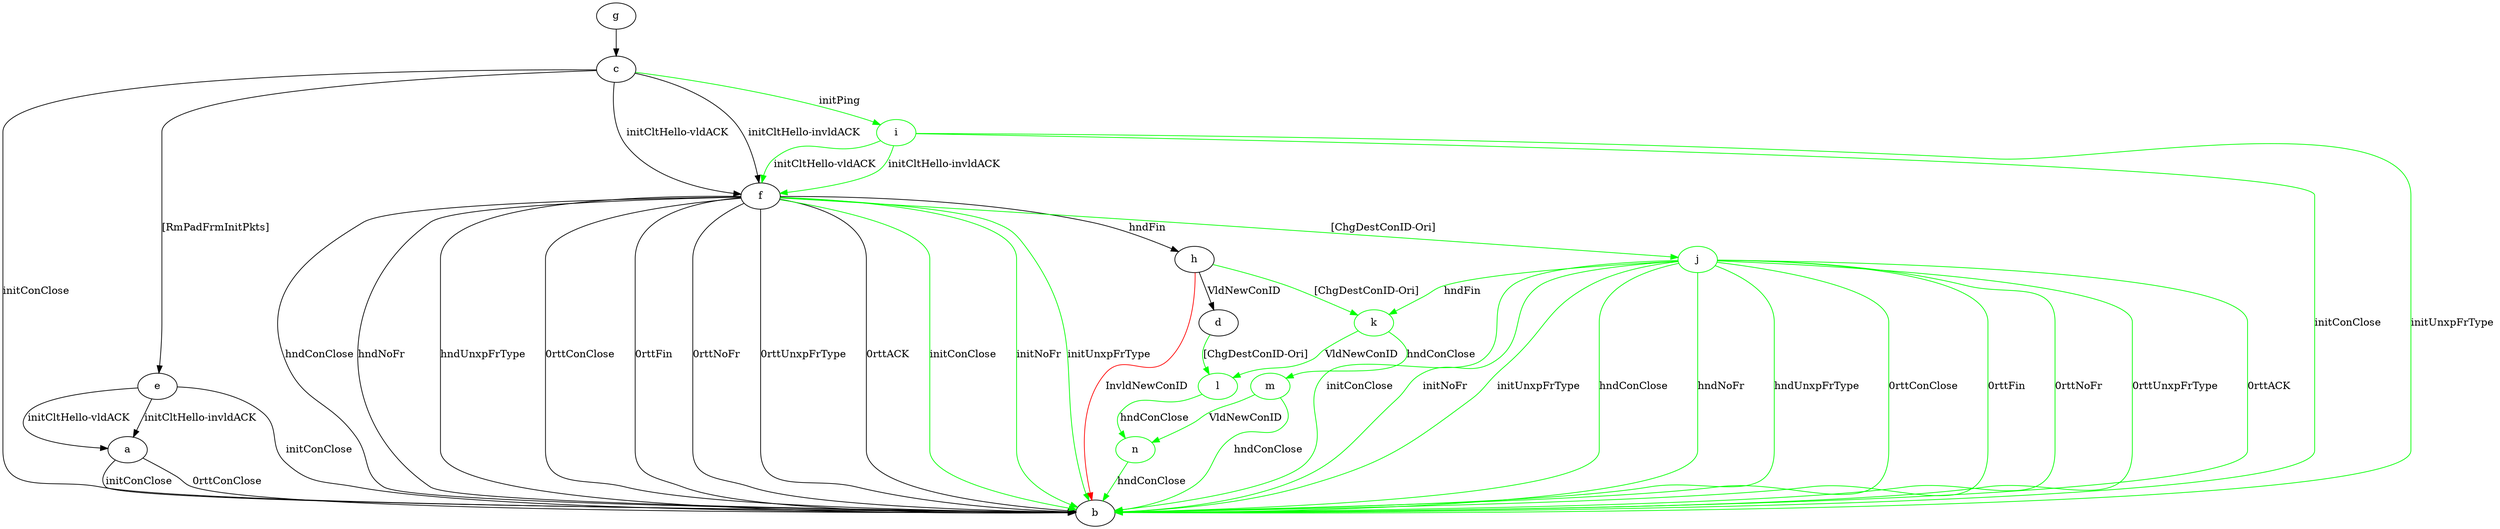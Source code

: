 digraph "" {
	a -> b	[key=0,
		label="initConClose "];
	a -> b	[key=1,
		label="0rttConClose "];
	c -> b	[key=0,
		label="initConClose "];
	c -> e	[key=0,
		label="[RmPadFrmInitPkts] "];
	c -> f	[key=0,
		label="initCltHello-vldACK "];
	c -> f	[key=1,
		label="initCltHello-invldACK "];
	i	[color=green];
	c -> i	[key=0,
		color=green,
		label="initPing "];
	l	[color=green];
	d -> l	[key=0,
		color=green,
		label="[ChgDestConID-Ori] "];
	e -> a	[key=0,
		label="initCltHello-vldACK "];
	e -> a	[key=1,
		label="initCltHello-invldACK "];
	e -> b	[key=0,
		label="initConClose "];
	f -> b	[key=0,
		label="hndConClose "];
	f -> b	[key=1,
		label="hndNoFr "];
	f -> b	[key=2,
		label="hndUnxpFrType "];
	f -> b	[key=3,
		label="0rttConClose "];
	f -> b	[key=4,
		label="0rttFin "];
	f -> b	[key=5,
		label="0rttNoFr "];
	f -> b	[key=6,
		label="0rttUnxpFrType "];
	f -> b	[key=7,
		label="0rttACK "];
	f -> b	[key=8,
		color=green,
		label="initConClose "];
	f -> b	[key=9,
		color=green,
		label="initNoFr "];
	f -> b	[key=10,
		color=green,
		label="initUnxpFrType "];
	f -> h	[key=0,
		label="hndFin "];
	j	[color=green];
	f -> j	[key=0,
		color=green,
		label="[ChgDestConID-Ori] "];
	g -> c	[key=0];
	h -> b	[key=0,
		color=red,
		label="InvldNewConID "];
	h -> d	[key=0,
		label="VldNewConID "];
	k	[color=green];
	h -> k	[key=0,
		color=green,
		label="[ChgDestConID-Ori] "];
	i -> b	[key=0,
		color=green,
		label="initConClose "];
	i -> b	[key=1,
		color=green,
		label="initUnxpFrType "];
	i -> f	[key=0,
		color=green,
		label="initCltHello-vldACK "];
	i -> f	[key=1,
		color=green,
		label="initCltHello-invldACK "];
	j -> b	[key=0,
		color=green,
		label="initConClose "];
	j -> b	[key=1,
		color=green,
		label="initNoFr "];
	j -> b	[key=2,
		color=green,
		label="initUnxpFrType "];
	j -> b	[key=3,
		color=green,
		label="hndConClose "];
	j -> b	[key=4,
		color=green,
		label="hndNoFr "];
	j -> b	[key=5,
		color=green,
		label="hndUnxpFrType "];
	j -> b	[key=6,
		color=green,
		label="0rttConClose "];
	j -> b	[key=7,
		color=green,
		label="0rttFin "];
	j -> b	[key=8,
		color=green,
		label="0rttNoFr "];
	j -> b	[key=9,
		color=green,
		label="0rttUnxpFrType "];
	j -> b	[key=10,
		color=green,
		label="0rttACK "];
	j -> k	[key=0,
		color=green,
		label="hndFin "];
	k -> l	[key=0,
		color=green,
		label="VldNewConID "];
	m	[color=green];
	k -> m	[key=0,
		color=green,
		label="hndConClose "];
	n	[color=green];
	l -> n	[key=0,
		color=green,
		label="hndConClose "];
	m -> b	[key=0,
		color=green,
		label="hndConClose "];
	m -> n	[key=0,
		color=green,
		label="VldNewConID "];
	n -> b	[key=0,
		color=green,
		label="hndConClose "];
}

